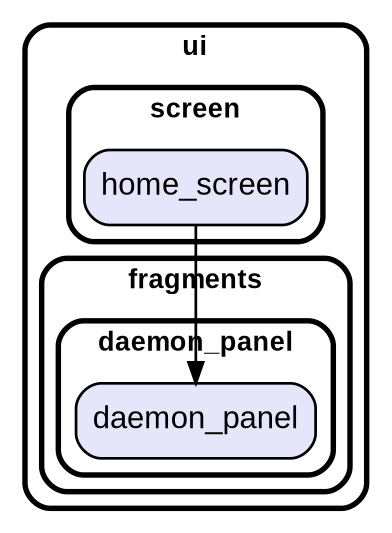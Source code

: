 digraph "" {
  graph [style=rounded fontname="Arial Black" fontsize=13 penwidth=2.6];
  node [shape=rect style="filled,rounded" fontname=Arial fontsize=15 fillcolor=Lavender penwidth=1.3];
  edge [penwidth=1.3];
  "/fragments/daemon_panel/daemon_panel.dart" [label="daemon_panel"];
  "/screen/home_screen.dart" [label="home_screen"];
  subgraph "cluster~" {
    label="ui";
    subgraph "cluster~/fragments" {
      label="fragments";
      subgraph "cluster~/fragments/daemon_panel" {
        label="daemon_panel";
        "/fragments/daemon_panel/daemon_panel.dart";
      }
    }
    subgraph "cluster~/screen" {
      label="screen";
      "/screen/home_screen.dart";
    }
  }
  "/screen/home_screen.dart" -> "/fragments/daemon_panel/daemon_panel.dart";
}
